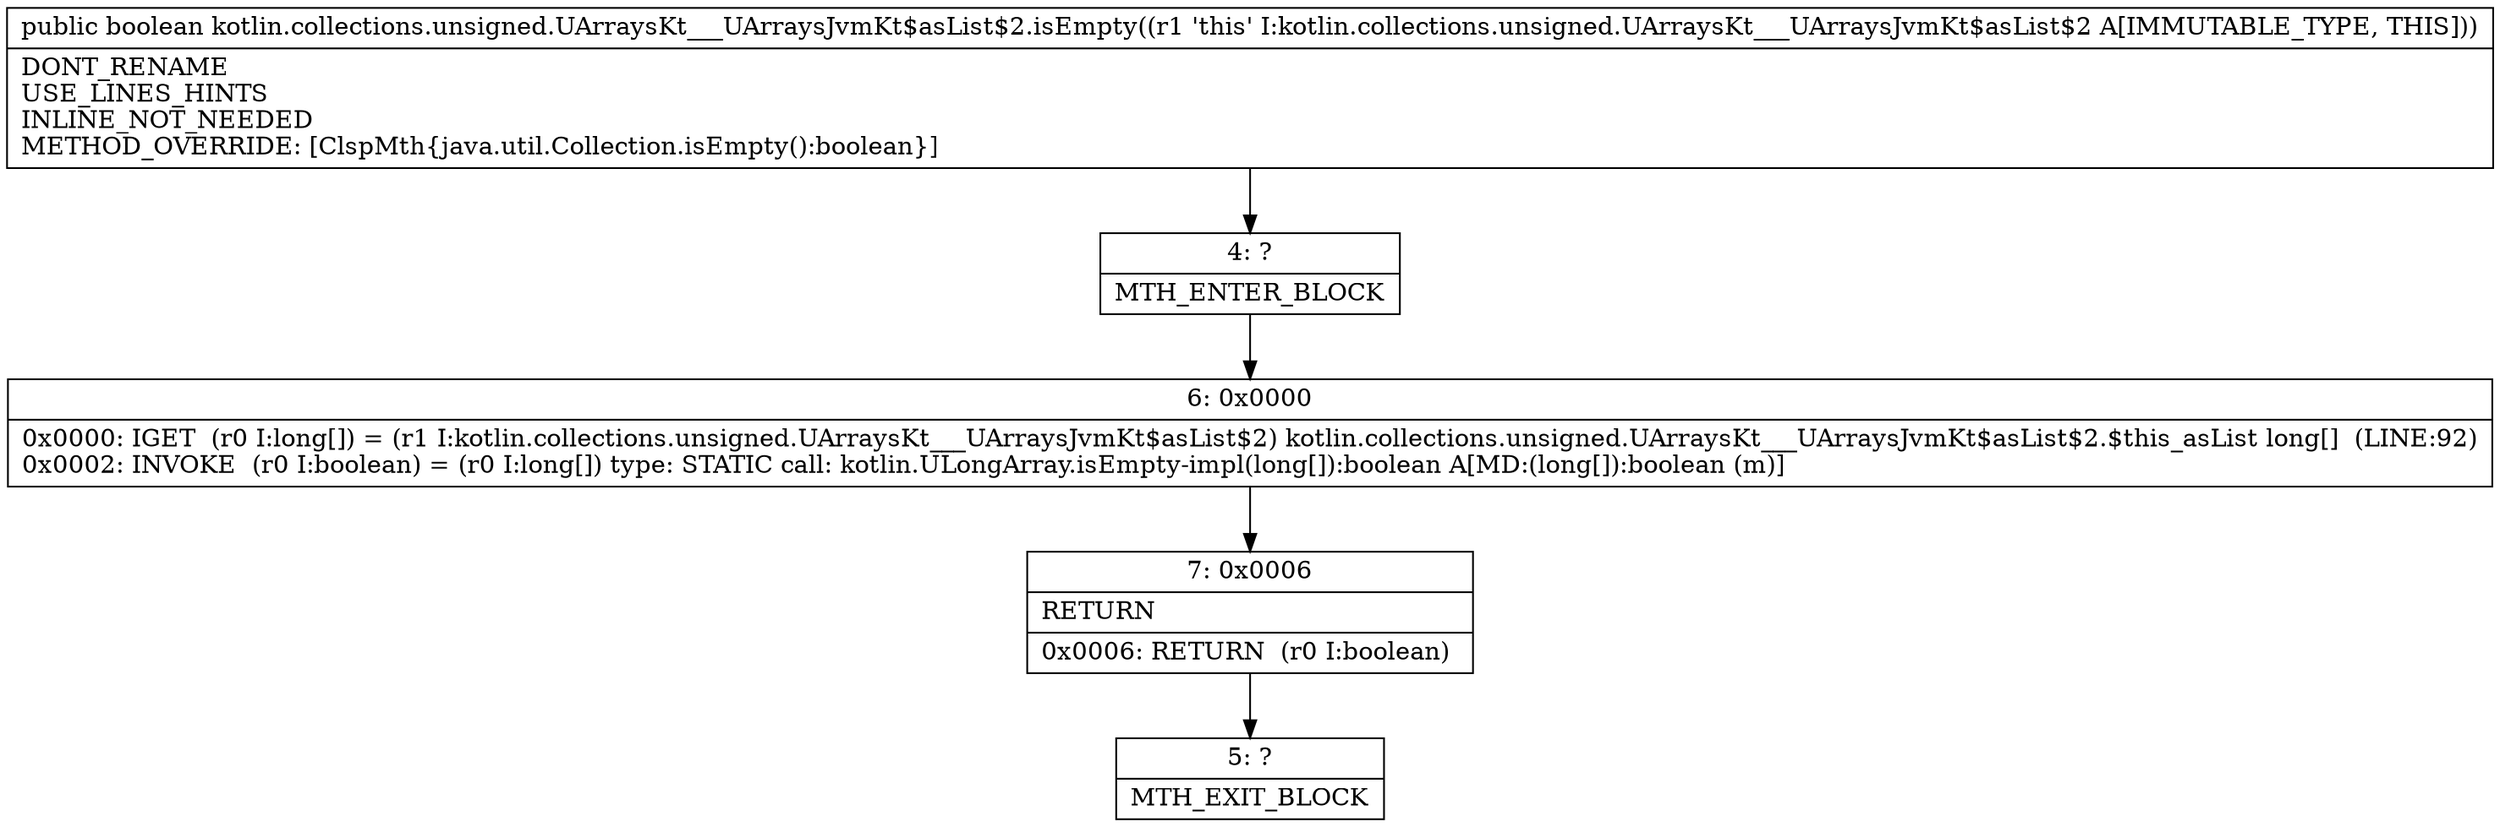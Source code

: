 digraph "CFG forkotlin.collections.unsigned.UArraysKt___UArraysJvmKt$asList$2.isEmpty()Z" {
Node_4 [shape=record,label="{4\:\ ?|MTH_ENTER_BLOCK\l}"];
Node_6 [shape=record,label="{6\:\ 0x0000|0x0000: IGET  (r0 I:long[]) = (r1 I:kotlin.collections.unsigned.UArraysKt___UArraysJvmKt$asList$2) kotlin.collections.unsigned.UArraysKt___UArraysJvmKt$asList$2.$this_asList long[]  (LINE:92)\l0x0002: INVOKE  (r0 I:boolean) = (r0 I:long[]) type: STATIC call: kotlin.ULongArray.isEmpty\-impl(long[]):boolean A[MD:(long[]):boolean (m)]\l}"];
Node_7 [shape=record,label="{7\:\ 0x0006|RETURN\l|0x0006: RETURN  (r0 I:boolean) \l}"];
Node_5 [shape=record,label="{5\:\ ?|MTH_EXIT_BLOCK\l}"];
MethodNode[shape=record,label="{public boolean kotlin.collections.unsigned.UArraysKt___UArraysJvmKt$asList$2.isEmpty((r1 'this' I:kotlin.collections.unsigned.UArraysKt___UArraysJvmKt$asList$2 A[IMMUTABLE_TYPE, THIS]))  | DONT_RENAME\lUSE_LINES_HINTS\lINLINE_NOT_NEEDED\lMETHOD_OVERRIDE: [ClspMth\{java.util.Collection.isEmpty():boolean\}]\l}"];
MethodNode -> Node_4;Node_4 -> Node_6;
Node_6 -> Node_7;
Node_7 -> Node_5;
}

